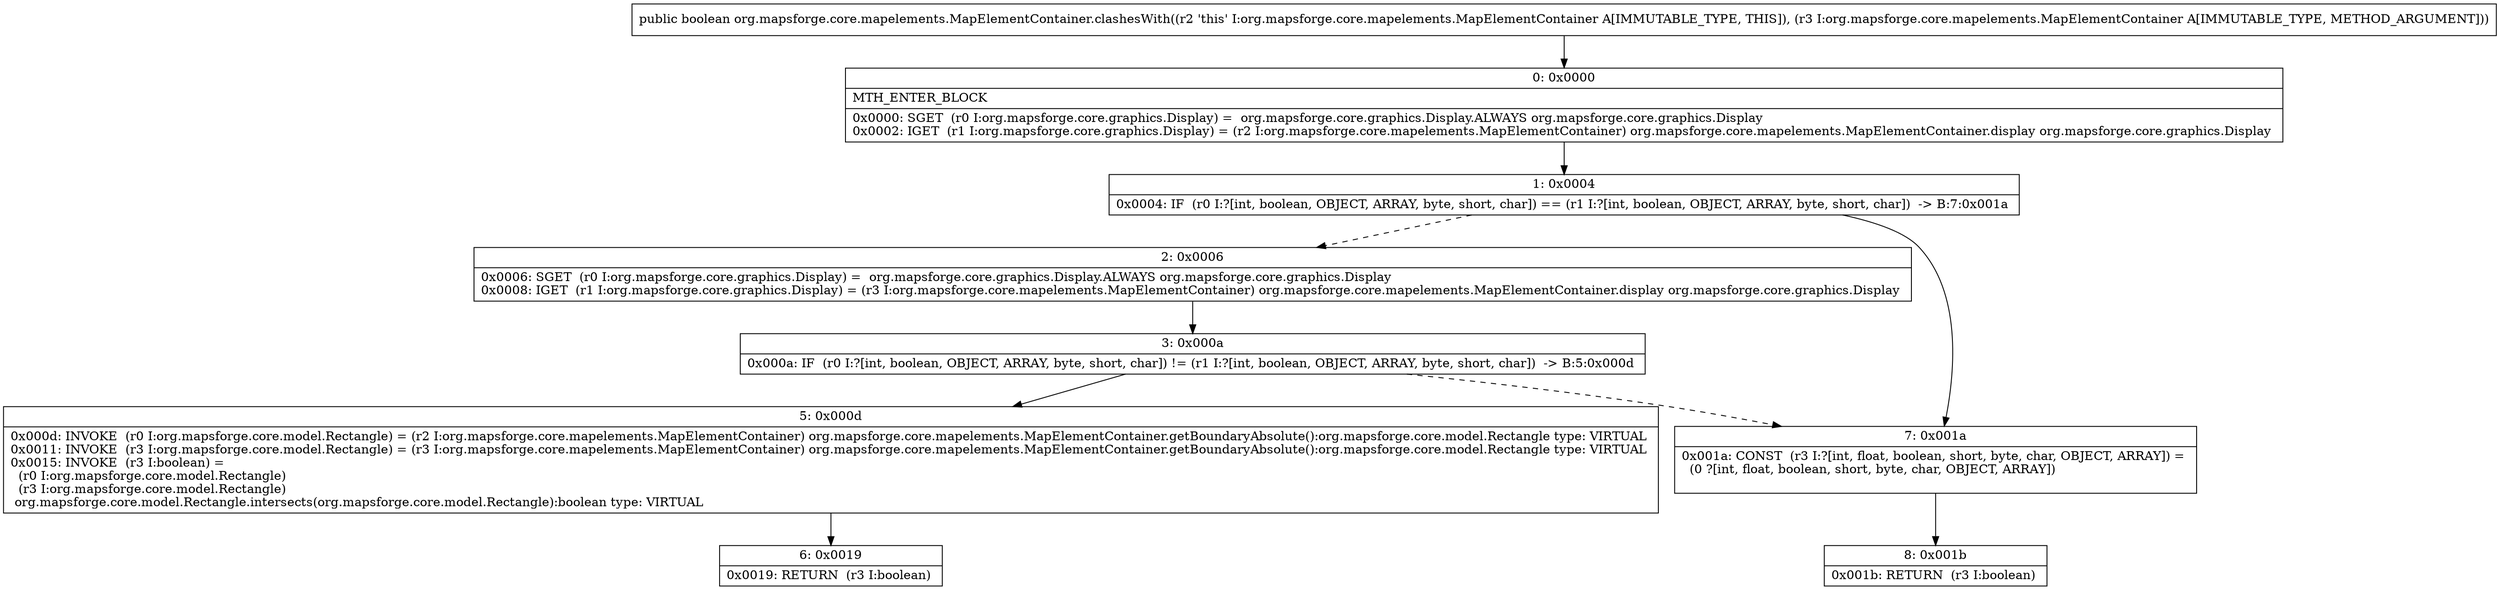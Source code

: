 digraph "CFG fororg.mapsforge.core.mapelements.MapElementContainer.clashesWith(Lorg\/mapsforge\/core\/mapelements\/MapElementContainer;)Z" {
Node_0 [shape=record,label="{0\:\ 0x0000|MTH_ENTER_BLOCK\l|0x0000: SGET  (r0 I:org.mapsforge.core.graphics.Display) =  org.mapsforge.core.graphics.Display.ALWAYS org.mapsforge.core.graphics.Display \l0x0002: IGET  (r1 I:org.mapsforge.core.graphics.Display) = (r2 I:org.mapsforge.core.mapelements.MapElementContainer) org.mapsforge.core.mapelements.MapElementContainer.display org.mapsforge.core.graphics.Display \l}"];
Node_1 [shape=record,label="{1\:\ 0x0004|0x0004: IF  (r0 I:?[int, boolean, OBJECT, ARRAY, byte, short, char]) == (r1 I:?[int, boolean, OBJECT, ARRAY, byte, short, char])  \-\> B:7:0x001a \l}"];
Node_2 [shape=record,label="{2\:\ 0x0006|0x0006: SGET  (r0 I:org.mapsforge.core.graphics.Display) =  org.mapsforge.core.graphics.Display.ALWAYS org.mapsforge.core.graphics.Display \l0x0008: IGET  (r1 I:org.mapsforge.core.graphics.Display) = (r3 I:org.mapsforge.core.mapelements.MapElementContainer) org.mapsforge.core.mapelements.MapElementContainer.display org.mapsforge.core.graphics.Display \l}"];
Node_3 [shape=record,label="{3\:\ 0x000a|0x000a: IF  (r0 I:?[int, boolean, OBJECT, ARRAY, byte, short, char]) != (r1 I:?[int, boolean, OBJECT, ARRAY, byte, short, char])  \-\> B:5:0x000d \l}"];
Node_5 [shape=record,label="{5\:\ 0x000d|0x000d: INVOKE  (r0 I:org.mapsforge.core.model.Rectangle) = (r2 I:org.mapsforge.core.mapelements.MapElementContainer) org.mapsforge.core.mapelements.MapElementContainer.getBoundaryAbsolute():org.mapsforge.core.model.Rectangle type: VIRTUAL \l0x0011: INVOKE  (r3 I:org.mapsforge.core.model.Rectangle) = (r3 I:org.mapsforge.core.mapelements.MapElementContainer) org.mapsforge.core.mapelements.MapElementContainer.getBoundaryAbsolute():org.mapsforge.core.model.Rectangle type: VIRTUAL \l0x0015: INVOKE  (r3 I:boolean) = \l  (r0 I:org.mapsforge.core.model.Rectangle)\l  (r3 I:org.mapsforge.core.model.Rectangle)\l org.mapsforge.core.model.Rectangle.intersects(org.mapsforge.core.model.Rectangle):boolean type: VIRTUAL \l}"];
Node_6 [shape=record,label="{6\:\ 0x0019|0x0019: RETURN  (r3 I:boolean) \l}"];
Node_7 [shape=record,label="{7\:\ 0x001a|0x001a: CONST  (r3 I:?[int, float, boolean, short, byte, char, OBJECT, ARRAY]) = \l  (0 ?[int, float, boolean, short, byte, char, OBJECT, ARRAY])\l \l}"];
Node_8 [shape=record,label="{8\:\ 0x001b|0x001b: RETURN  (r3 I:boolean) \l}"];
MethodNode[shape=record,label="{public boolean org.mapsforge.core.mapelements.MapElementContainer.clashesWith((r2 'this' I:org.mapsforge.core.mapelements.MapElementContainer A[IMMUTABLE_TYPE, THIS]), (r3 I:org.mapsforge.core.mapelements.MapElementContainer A[IMMUTABLE_TYPE, METHOD_ARGUMENT])) }"];
MethodNode -> Node_0;
Node_0 -> Node_1;
Node_1 -> Node_2[style=dashed];
Node_1 -> Node_7;
Node_2 -> Node_3;
Node_3 -> Node_5;
Node_3 -> Node_7[style=dashed];
Node_5 -> Node_6;
Node_7 -> Node_8;
}

